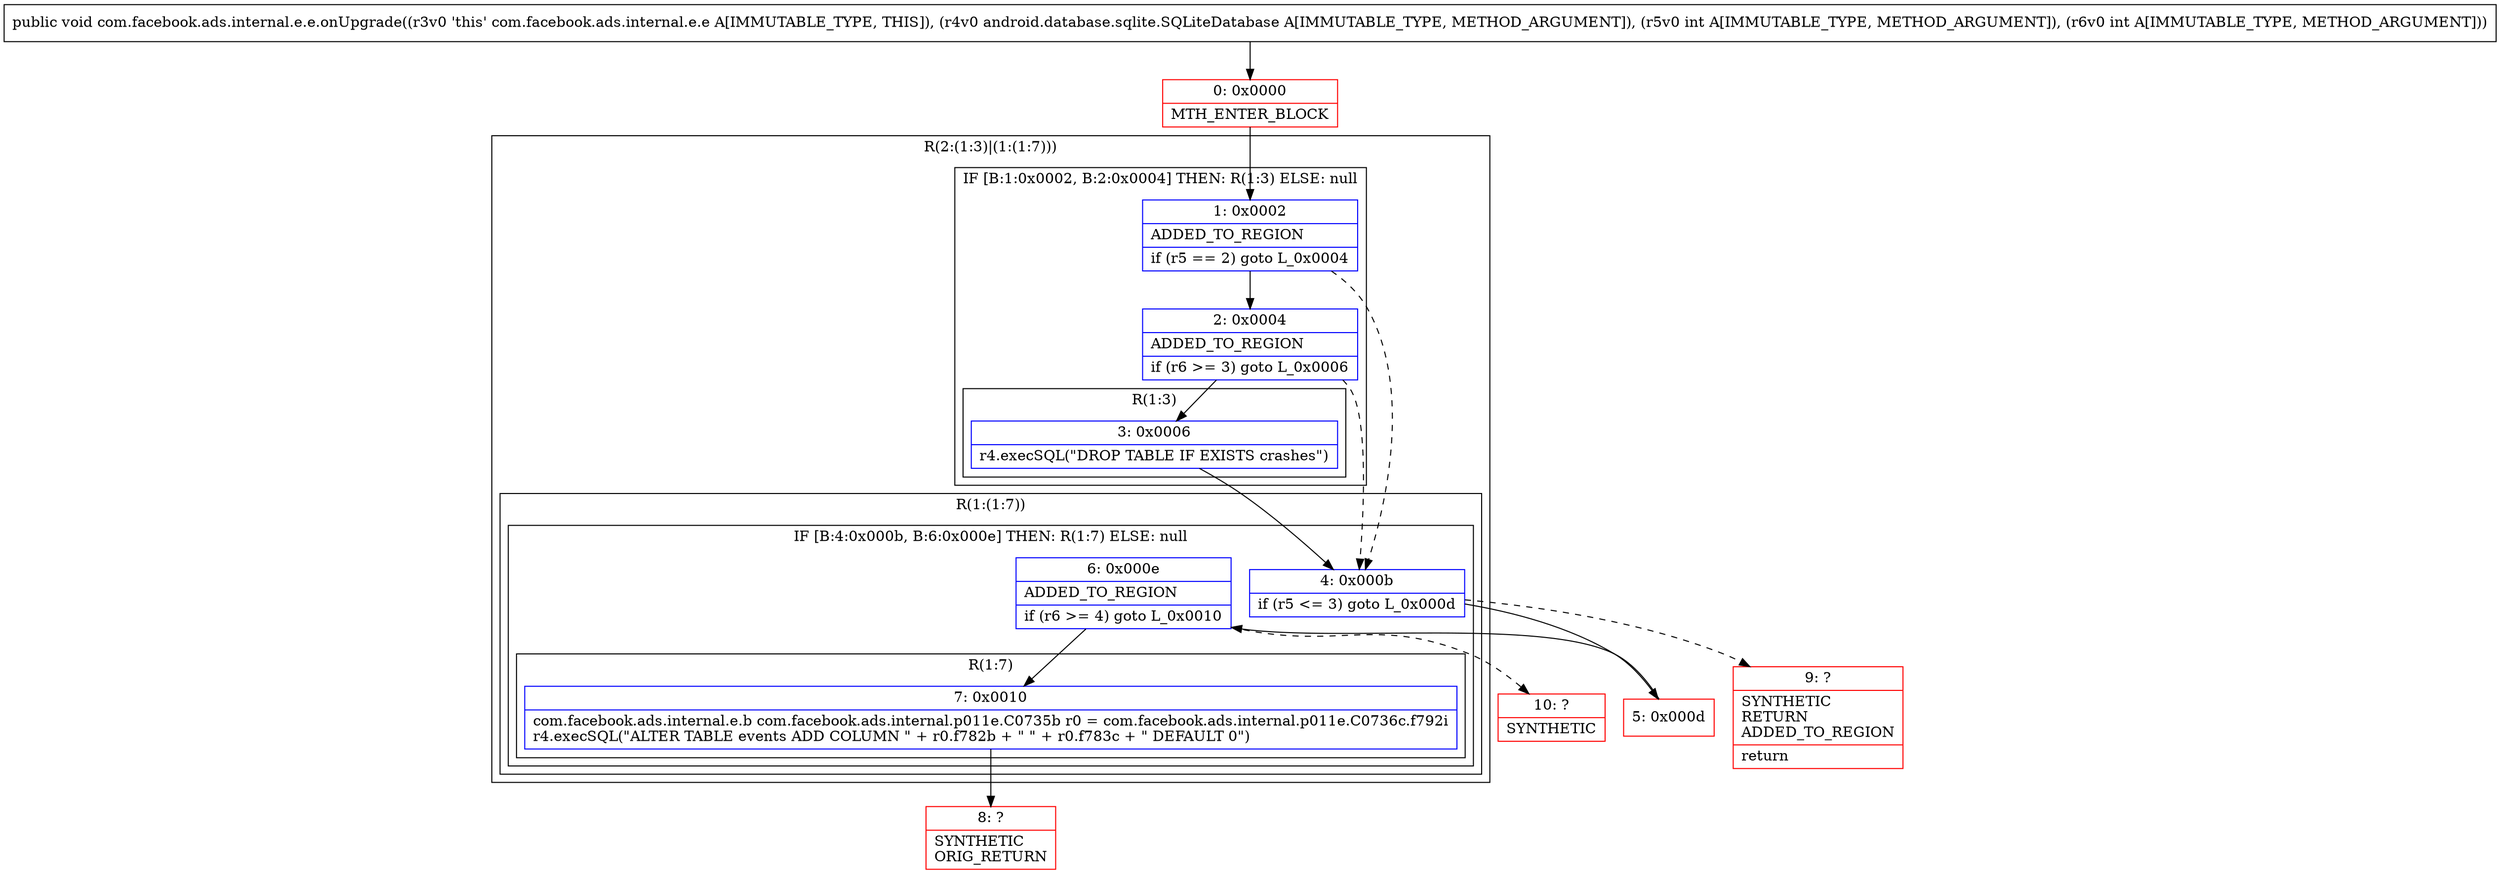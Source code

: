 digraph "CFG forcom.facebook.ads.internal.e.e.onUpgrade(Landroid\/database\/sqlite\/SQLiteDatabase;II)V" {
subgraph cluster_Region_1120844099 {
label = "R(2:(1:3)|(1:(1:7)))";
node [shape=record,color=blue];
subgraph cluster_IfRegion_2137310087 {
label = "IF [B:1:0x0002, B:2:0x0004] THEN: R(1:3) ELSE: null";
node [shape=record,color=blue];
Node_1 [shape=record,label="{1\:\ 0x0002|ADDED_TO_REGION\l|if (r5 == 2) goto L_0x0004\l}"];
Node_2 [shape=record,label="{2\:\ 0x0004|ADDED_TO_REGION\l|if (r6 \>= 3) goto L_0x0006\l}"];
subgraph cluster_Region_1293509862 {
label = "R(1:3)";
node [shape=record,color=blue];
Node_3 [shape=record,label="{3\:\ 0x0006|r4.execSQL(\"DROP TABLE IF EXISTS crashes\")\l}"];
}
}
subgraph cluster_Region_886458229 {
label = "R(1:(1:7))";
node [shape=record,color=blue];
subgraph cluster_IfRegion_65401869 {
label = "IF [B:4:0x000b, B:6:0x000e] THEN: R(1:7) ELSE: null";
node [shape=record,color=blue];
Node_4 [shape=record,label="{4\:\ 0x000b|if (r5 \<= 3) goto L_0x000d\l}"];
Node_6 [shape=record,label="{6\:\ 0x000e|ADDED_TO_REGION\l|if (r6 \>= 4) goto L_0x0010\l}"];
subgraph cluster_Region_529609270 {
label = "R(1:7)";
node [shape=record,color=blue];
Node_7 [shape=record,label="{7\:\ 0x0010|com.facebook.ads.internal.e.b com.facebook.ads.internal.p011e.C0735b r0 = com.facebook.ads.internal.p011e.C0736c.f792i\lr4.execSQL(\"ALTER TABLE events ADD COLUMN \" + r0.f782b + \" \" + r0.f783c + \" DEFAULT 0\")\l}"];
}
}
}
}
Node_0 [shape=record,color=red,label="{0\:\ 0x0000|MTH_ENTER_BLOCK\l}"];
Node_5 [shape=record,color=red,label="{5\:\ 0x000d}"];
Node_8 [shape=record,color=red,label="{8\:\ ?|SYNTHETIC\lORIG_RETURN\l}"];
Node_9 [shape=record,color=red,label="{9\:\ ?|SYNTHETIC\lRETURN\lADDED_TO_REGION\l|return\l}"];
Node_10 [shape=record,color=red,label="{10\:\ ?|SYNTHETIC\l}"];
MethodNode[shape=record,label="{public void com.facebook.ads.internal.e.e.onUpgrade((r3v0 'this' com.facebook.ads.internal.e.e A[IMMUTABLE_TYPE, THIS]), (r4v0 android.database.sqlite.SQLiteDatabase A[IMMUTABLE_TYPE, METHOD_ARGUMENT]), (r5v0 int A[IMMUTABLE_TYPE, METHOD_ARGUMENT]), (r6v0 int A[IMMUTABLE_TYPE, METHOD_ARGUMENT])) }"];
MethodNode -> Node_0;
Node_1 -> Node_2;
Node_1 -> Node_4[style=dashed];
Node_2 -> Node_3;
Node_2 -> Node_4[style=dashed];
Node_3 -> Node_4;
Node_4 -> Node_5;
Node_4 -> Node_9[style=dashed];
Node_6 -> Node_7;
Node_6 -> Node_10[style=dashed];
Node_7 -> Node_8;
Node_0 -> Node_1;
Node_5 -> Node_6;
}

